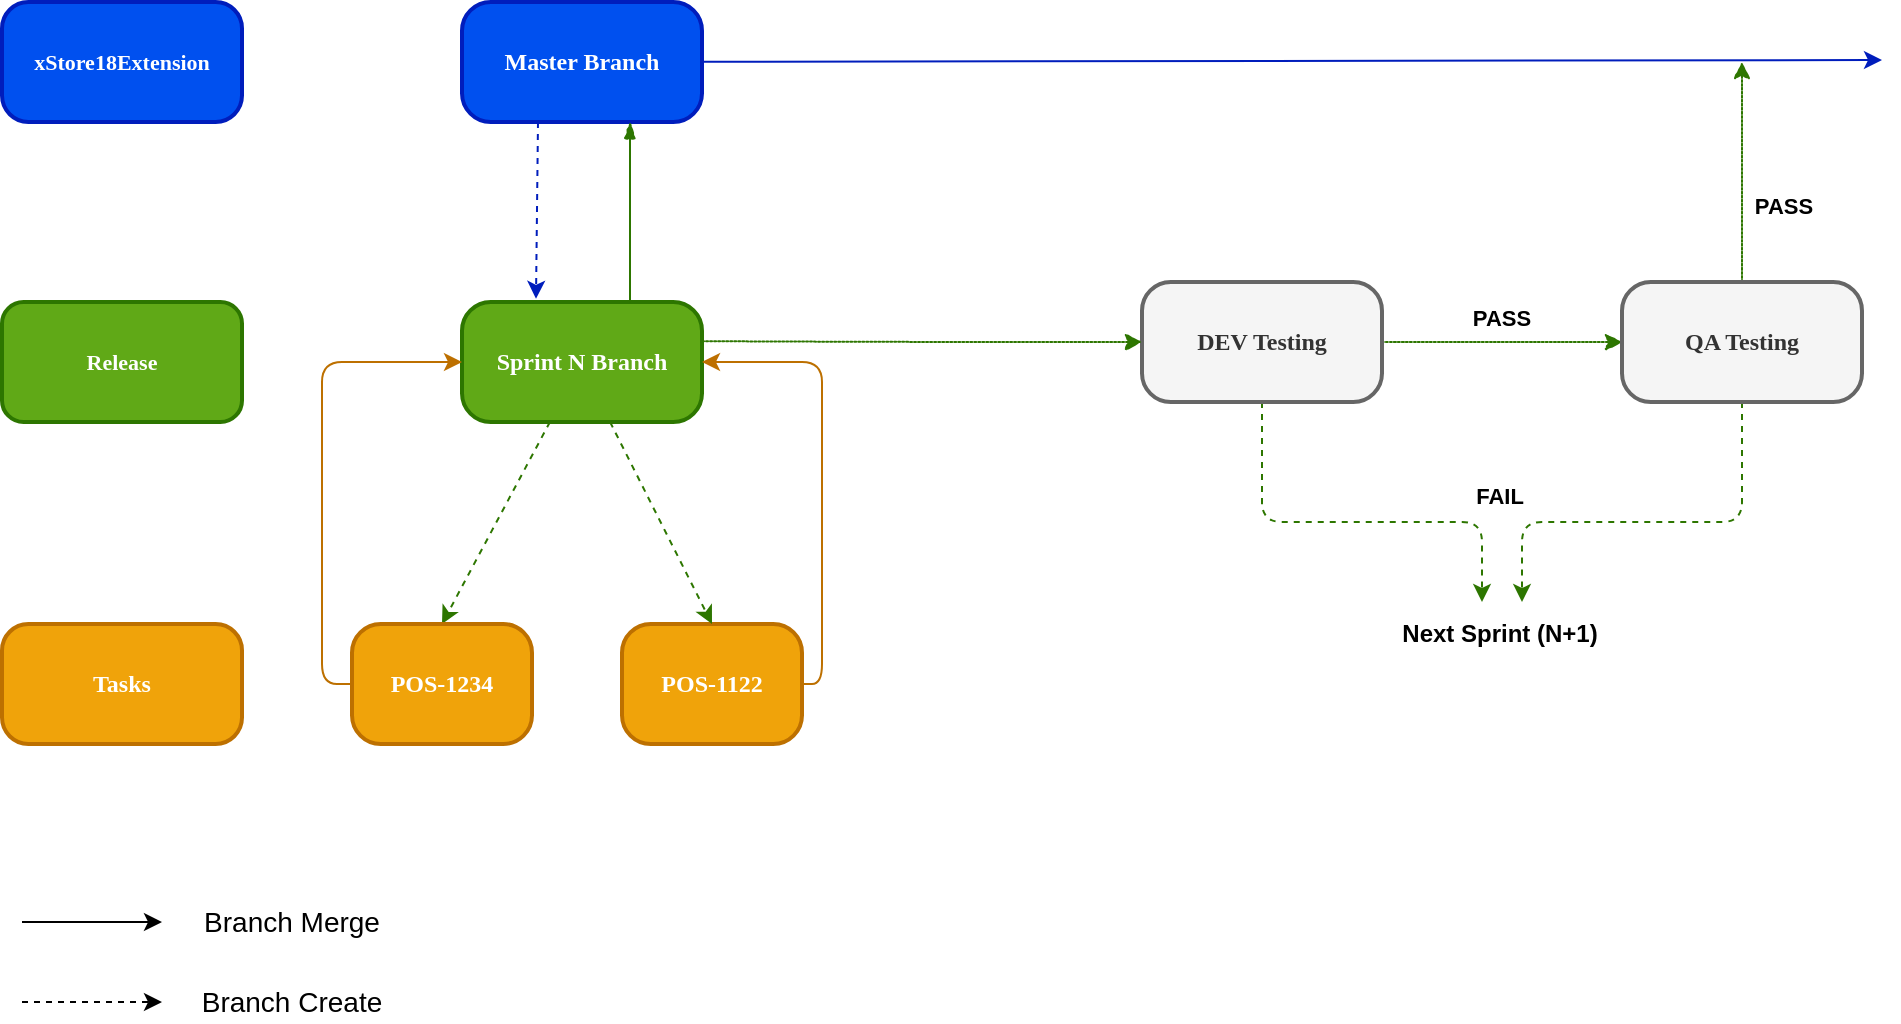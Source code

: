 <mxfile type="github" version="12.1.9" pages="1">
  <diagram id="58cdce13-f638-feb5-8d6f-7d28b1aa9fa0" name="Page-1">
    <mxGraphModel grid="1" background="#ffffff" dx="1408" dy="774" gridSize="10" guides="1" tooltips="1" connect="1" arrows="1" fold="1" page="1" pageScale="1" pageWidth="1100" pageHeight="850" math="0" shadow="0">
      <root>
        <mxCell id="0"/>
        <mxCell id="1" parent="0"/>
        <mxCell id="382b91b5511bd0f7-6" value="Master Branch" parent="1" style="rounded=1;whiteSpace=wrap;html=1;arcSize=24;fillColor=#0050ef;strokeColor=#001DBC;shadow=0;comic=0;labelBackgroundColor=none;fontFamily=Verdana;fontSize=12;align=center;fontColor=#ffffff;fontStyle=1;strokeWidth=2;" vertex="1">
          <mxGeometry as="geometry" x="240" y="60" width="120" height="60"/>
        </mxCell>
        <mxCell id="90gE-hkVv0tovnDi2PN2-2" source="382b91b5511bd0f7-6" value="" parent="1" style="endArrow=classic;html=1;fillColor=#0050ef;strokeColor=#001DBC;strokeWidth=1;" edge="1">
          <mxGeometry as="geometry" width="50" height="50" relative="1">
            <mxPoint as="sourcePoint" x="360" y="89"/>
            <mxPoint as="targetPoint" x="950" y="89"/>
          </mxGeometry>
        </mxCell>
        <mxCell id="90gE-hkVv0tovnDi2PN2-4" value="" parent="1" style="endArrow=classic;html=1;strokeWidth=1;exitX=0.5;exitY=1;exitDx=0;exitDy=0;fillColor=#0050ef;strokeColor=#001DBC;dashed=1;entryX=0.3;entryY=-0.027;entryDx=0;entryDy=0;entryPerimeter=0;" edge="1">
          <mxGeometry as="geometry" width="50" height="50" relative="1">
            <mxPoint as="sourcePoint" x="278" y="120"/>
            <mxPoint as="targetPoint" x="277.0" y="208.38"/>
          </mxGeometry>
        </mxCell>
        <mxCell id="90gE-hkVv0tovnDi2PN2-5" value="Sprint N Branch" parent="1" style="rounded=1;whiteSpace=wrap;html=1;arcSize=24;fillColor=#60a917;strokeColor=#2D7600;shadow=0;comic=0;labelBackgroundColor=none;fontFamily=Verdana;fontSize=12;align=center;fontColor=#ffffff;fontStyle=1;strokeWidth=2;" vertex="1">
          <mxGeometry as="geometry" x="240" y="210" width="120" height="60"/>
        </mxCell>
        <mxCell id="90gE-hkVv0tovnDi2PN2-7" value="" parent="1" style="comic=1;strokeWidth=1;endArrow=blockThin;html=1;fontFamily=Comic Sans MS;fontStyle=1;entryX=0.5;entryY=1;entryDx=0;entryDy=0;curved=1;fillColor=#60a917;strokeColor=#2D7600;" edge="1">
          <mxGeometry as="geometry" width="50" height="50" relative="1">
            <mxPoint as="sourcePoint" x="324" y="210"/>
            <mxPoint as="targetPoint" x="324" y="120"/>
          </mxGeometry>
        </mxCell>
        <mxCell id="90gE-hkVv0tovnDi2PN2-54" source="90gE-hkVv0tovnDi2PN2-15" value="" parent="1" style="edgeStyle=orthogonalEdgeStyle;curved=1;comic=1;jumpSize=0;orthogonalLoop=1;jettySize=auto;html=1;shadow=0;dashed=1;dashPattern=1 1;strokeColor=#2D7600;strokeWidth=1;fontSize=11;fillColor=#60a917;" edge="1" target="90gE-hkVv0tovnDi2PN2-53">
          <mxGeometry as="geometry" relative="1"/>
        </mxCell>
        <mxCell id="90gE-hkVv0tovnDi2PN2-70" source="90gE-hkVv0tovnDi2PN2-15" value="" parent="1" style="edgeStyle=orthogonalEdgeStyle;comic=0;jumpSize=0;orthogonalLoop=1;jettySize=auto;html=1;shadow=0;strokeColor=#2D7600;strokeWidth=1;fontSize=11;fontColor=#000000;rounded=1;fillColor=#60a917;endArrow=classic;endFill=1;dashed=1;" edge="1">
          <mxGeometry as="geometry" relative="1">
            <mxPoint as="targetPoint" x="750" y="360"/>
            <Array as="points">
              <mxPoint x="640" y="320"/>
              <mxPoint x="750" y="320"/>
            </Array>
          </mxGeometry>
        </mxCell>
        <mxCell id="90gE-hkVv0tovnDi2PN2-15" value="DEV Testing" parent="1" style="rounded=1;whiteSpace=wrap;html=1;arcSize=24;shadow=0;comic=0;labelBackgroundColor=none;fontFamily=Verdana;fontSize=12;align=center;fontStyle=1;strokeWidth=2;fillColor=#f5f5f5;strokeColor=#666666;fontColor=#333333;" vertex="1">
          <mxGeometry as="geometry" x="580" y="200" width="120" height="60"/>
        </mxCell>
        <mxCell id="90gE-hkVv0tovnDi2PN2-57" source="90gE-hkVv0tovnDi2PN2-53" value="" parent="1" style="edgeStyle=orthogonalEdgeStyle;curved=1;comic=1;jumpSize=0;orthogonalLoop=1;jettySize=auto;html=1;shadow=0;dashed=1;dashPattern=1 1;strokeColor=#2D7600;strokeWidth=1;fontSize=11;fillColor=#60a917;" edge="1">
          <mxGeometry as="geometry" relative="1">
            <mxPoint as="targetPoint" x="880" y="90"/>
          </mxGeometry>
        </mxCell>
        <mxCell id="90gE-hkVv0tovnDi2PN2-72" source="90gE-hkVv0tovnDi2PN2-53" value="" parent="1" style="edgeStyle=orthogonalEdgeStyle;rounded=1;comic=0;jumpSize=0;orthogonalLoop=1;jettySize=auto;html=1;shadow=0;dashed=1;endArrow=classic;endFill=1;strokeColor=#2D7600;strokeWidth=1;fontSize=11;fontColor=#000000;fillColor=#60a917;" edge="1">
          <mxGeometry as="geometry" relative="1">
            <mxPoint as="targetPoint" x="770" y="360"/>
            <Array as="points">
              <mxPoint x="880" y="320"/>
              <mxPoint x="770" y="320"/>
            </Array>
          </mxGeometry>
        </mxCell>
        <mxCell id="90gE-hkVv0tovnDi2PN2-53" value="QA Testing" parent="1" style="rounded=1;whiteSpace=wrap;html=1;arcSize=24;fillColor=#f5f5f5;strokeColor=#666666;shadow=0;comic=0;labelBackgroundColor=none;fontFamily=Verdana;fontSize=12;align=center;fontStyle=1;strokeWidth=2;fontColor=#333333;" vertex="1">
          <mxGeometry as="geometry" x="820" y="200" width="120" height="60"/>
        </mxCell>
        <mxCell id="90gE-hkVv0tovnDi2PN2-17" source="90gE-hkVv0tovnDi2PN2-5" value="" parent="1" style="endArrow=classic;html=1;strokeWidth=1;fillColor=#60a917;strokeColor=#2D7600;dashed=1;entryX=0.5;entryY=0;entryDx=0;entryDy=0;" edge="1" target="90gE-hkVv0tovnDi2PN2-18">
          <mxGeometry as="geometry" width="50" height="50" relative="1">
            <mxPoint as="sourcePoint" x="280" y="271"/>
            <mxPoint as="targetPoint" x="268" y="351"/>
          </mxGeometry>
        </mxCell>
        <mxCell id="90gE-hkVv0tovnDi2PN2-18" value="POS-1234" parent="1" style="rounded=1;whiteSpace=wrap;html=1;arcSize=24;fillColor=#f0a30a;strokeColor=#BD7000;shadow=0;comic=0;labelBackgroundColor=none;fontFamily=Verdana;fontSize=12;align=center;fontColor=#ffffff;fontStyle=1;strokeWidth=2;" vertex="1">
          <mxGeometry as="geometry" x="185" y="371" width="90" height="60"/>
        </mxCell>
        <mxCell id="90gE-hkVv0tovnDi2PN2-20" value="POS-1122" parent="1" style="rounded=1;whiteSpace=wrap;html=1;arcSize=24;fillColor=#f0a30a;strokeColor=#BD7000;shadow=0;comic=0;labelBackgroundColor=none;fontFamily=Verdana;fontSize=12;align=center;fontColor=#ffffff;fontStyle=1;strokeWidth=2;" vertex="1">
          <mxGeometry as="geometry" x="320" y="371" width="90" height="60"/>
        </mxCell>
        <mxCell id="90gE-hkVv0tovnDi2PN2-21" source="90gE-hkVv0tovnDi2PN2-5" value="" parent="1" style="endArrow=classic;html=1;shadow=0;dashed=1;strokeWidth=1;exitX=0.617;exitY=1;exitDx=0;exitDy=0;entryX=0.5;entryY=0;entryDx=0;entryDy=0;fillColor=#60a917;strokeColor=#2D7600;exitPerimeter=0;" edge="1" target="90gE-hkVv0tovnDi2PN2-20">
          <mxGeometry as="geometry" width="50" height="50" relative="1">
            <mxPoint as="sourcePoint" x="300" y="271"/>
            <mxPoint as="targetPoint" x="355" y="351"/>
          </mxGeometry>
        </mxCell>
        <mxCell id="90gE-hkVv0tovnDi2PN2-31" source="90gE-hkVv0tovnDi2PN2-18" value="" parent="1" style="edgeStyle=elbowEdgeStyle;elbow=horizontal;endArrow=classic;html=1;shadow=0;strokeWidth=1;exitX=0;exitY=0.5;exitDx=0;exitDy=0;fillColor=#f0a30a;strokeColor=#BD7000;" edge="1" target="90gE-hkVv0tovnDi2PN2-5">
          <mxGeometry as="geometry" width="50" height="50" relative="1">
            <mxPoint as="sourcePoint" x="185.176" y="381.088"/>
            <mxPoint as="targetPoint" x="230" y="241"/>
            <Array as="points">
              <mxPoint x="170" y="300"/>
              <mxPoint x="200" y="250"/>
              <mxPoint x="170" y="310"/>
              <mxPoint x="180" y="311"/>
            </Array>
          </mxGeometry>
        </mxCell>
        <mxCell id="90gE-hkVv0tovnDi2PN2-32" source="90gE-hkVv0tovnDi2PN2-20" value="" parent="1" style="edgeStyle=elbowEdgeStyle;elbow=horizontal;endArrow=classic;html=1;shadow=0;strokeWidth=1;fillColor=#f0a30a;strokeColor=#BD7000;entryX=1;entryY=0.5;entryDx=0;entryDy=0;" edge="1" target="90gE-hkVv0tovnDi2PN2-5">
          <mxGeometry as="geometry" width="50" height="50" relative="1">
            <mxPoint as="sourcePoint" x="404.088" y="381.088"/>
            <mxPoint as="targetPoint" x="355" y="240"/>
            <Array as="points">
              <mxPoint x="420" y="300"/>
              <mxPoint x="440" y="310"/>
              <mxPoint x="430" y="320"/>
              <mxPoint x="410" y="311"/>
            </Array>
          </mxGeometry>
        </mxCell>
        <mxCell id="90gE-hkVv0tovnDi2PN2-39" value="" parent="1" style="endArrow=classic;html=1;shadow=0;strokeWidth=1;fontSize=14;" edge="1">
          <mxGeometry as="geometry" width="50" height="50" relative="1">
            <mxPoint as="sourcePoint" x="20" y="520"/>
            <mxPoint as="targetPoint" x="90" y="520"/>
          </mxGeometry>
        </mxCell>
        <mxCell id="90gE-hkVv0tovnDi2PN2-40" value="" parent="1" style="endArrow=classic;html=1;shadow=0;strokeWidth=1;fontSize=14;dashed=1;" edge="1">
          <mxGeometry as="geometry" width="50" height="50" relative="1">
            <mxPoint as="sourcePoint" x="20" y="560"/>
            <mxPoint as="targetPoint" x="90" y="560"/>
          </mxGeometry>
        </mxCell>
        <mxCell id="90gE-hkVv0tovnDi2PN2-41" value="Branch Merge" parent="1" style="text;html=1;strokeColor=none;fillColor=none;align=center;verticalAlign=middle;whiteSpace=wrap;rounded=0;fontSize=14;" vertex="1">
          <mxGeometry as="geometry" x="100" y="510" width="110" height="20"/>
        </mxCell>
        <mxCell id="90gE-hkVv0tovnDi2PN2-42" value="Branch Create" parent="1" style="text;html=1;strokeColor=none;fillColor=none;align=center;verticalAlign=middle;whiteSpace=wrap;rounded=0;fontSize=14;" vertex="1">
          <mxGeometry as="geometry" x="100" y="550" width="110" height="20"/>
        </mxCell>
        <mxCell id="90gE-hkVv0tovnDi2PN2-44" value="xStore18Extension" parent="1" style="rounded=1;whiteSpace=wrap;html=1;arcSize=22;fillColor=#0050ef;strokeColor=#001DBC;shadow=0;comic=0;labelBackgroundColor=none;fontFamily=Verdana;fontSize=11;align=center;fontColor=#ffffff;fontStyle=1;strokeWidth=2;" vertex="1">
          <mxGeometry as="geometry" x="10" y="60" width="120" height="60"/>
        </mxCell>
        <mxCell id="90gE-hkVv0tovnDi2PN2-45" value="Release" parent="1" style="rounded=1;whiteSpace=wrap;html=1;arcSize=18;fillColor=#60a917;strokeColor=#2D7600;shadow=0;comic=0;labelBackgroundColor=none;fontFamily=Verdana;fontSize=11;align=center;fontColor=#ffffff;fontStyle=1;strokeWidth=2;" vertex="1">
          <mxGeometry as="geometry" x="10" y="210" width="120" height="60"/>
        </mxCell>
        <mxCell id="90gE-hkVv0tovnDi2PN2-49" value="Tasks" parent="1" style="rounded=1;whiteSpace=wrap;html=1;arcSize=22;fillColor=#f0a30a;strokeColor=#BD7000;shadow=0;comic=0;labelBackgroundColor=none;fontFamily=Verdana;fontSize=12;align=center;fontColor=#ffffff;fontStyle=1;strokeWidth=2;" vertex="1">
          <mxGeometry as="geometry" x="10" y="371" width="120" height="60"/>
        </mxCell>
        <mxCell id="90gE-hkVv0tovnDi2PN2-55" value="" parent="1" style="edgeStyle=orthogonalEdgeStyle;curved=1;comic=1;jumpSize=0;orthogonalLoop=1;jettySize=auto;html=1;shadow=0;dashed=1;dashPattern=1 1;strokeColor=#2D7600;strokeWidth=1;fontSize=11;entryX=0;entryY=0.5;entryDx=0;entryDy=0;fillColor=#60a917;" edge="1" target="90gE-hkVv0tovnDi2PN2-15">
          <mxGeometry as="geometry" relative="1">
            <mxPoint as="sourcePoint" x="360" y="229.588"/>
            <mxPoint as="targetPoint" x="649.882" y="229.588"/>
          </mxGeometry>
        </mxCell>
        <mxCell id="90gE-hkVv0tovnDi2PN2-58" value="PASS" parent="1" style="text;html=1;align=center;verticalAlign=middle;whiteSpace=wrap;rounded=0;fontSize=11;fontStyle=1;fontColor=#000000;" vertex="1">
          <mxGeometry as="geometry" x="740" y="208" width="40" height="20"/>
        </mxCell>
        <mxCell id="90gE-hkVv0tovnDi2PN2-63" value="" parent="1" style="shape=image;html=1;verticalAlign=top;verticalLabelPosition=bottom;labelBackgroundColor=#ffffff;imageAspect=0;aspect=fixed;image=https://cdn0.iconfinder.com/data/icons/zondicons/20/mood-happy-outline-128.png;strokeColor=#000000;strokeWidth=2;gradientColor=none;fontSize=11;fontColor=#69EBFF;" vertex="1">
          <mxGeometry as="geometry" x="749" y="189" width="22" height="22"/>
        </mxCell>
        <mxCell id="90gE-hkVv0tovnDi2PN2-64" value="" parent="1" style="shape=image;html=1;verticalAlign=top;verticalLabelPosition=bottom;labelBackgroundColor=#ffffff;imageAspect=0;aspect=fixed;image=https://cdn0.iconfinder.com/data/icons/zondicons/20/mood-happy-outline-128.png;strokeColor=#000000;strokeWidth=2;gradientColor=none;fontSize=11;fontColor=#69EBFF;" vertex="1">
          <mxGeometry as="geometry" x="890" y="130" width="22" height="22"/>
        </mxCell>
        <mxCell id="90gE-hkVv0tovnDi2PN2-67" value="PASS" parent="1" style="text;html=1;align=center;verticalAlign=middle;whiteSpace=wrap;rounded=0;fontSize=11;fontStyle=1;fontColor=#000000;" vertex="1">
          <mxGeometry as="geometry" x="881" y="152" width="40" height="20"/>
        </mxCell>
        <mxCell id="90gE-hkVv0tovnDi2PN2-73" value="" parent="1" style="shape=image;html=1;verticalAlign=top;verticalLabelPosition=bottom;labelBackgroundColor=#ffffff;imageAspect=0;aspect=fixed;image=https://cdn1.iconfinder.com/data/icons/free-98-icons/32/sad-128.png;strokeColor=#000000;strokeWidth=2;gradientColor=none;fontSize=11;fontColor=#000000;" vertex="1">
          <mxGeometry as="geometry" x="743" y="270" width="27" height="27"/>
        </mxCell>
        <mxCell id="90gE-hkVv0tovnDi2PN2-74" value="FAIL" parent="1" style="text;html=1;align=center;verticalAlign=middle;whiteSpace=wrap;rounded=0;fontSize=11;fontStyle=1;fontColor=#000000;" vertex="1">
          <mxGeometry as="geometry" x="738.5" y="297" width="40" height="20"/>
        </mxCell>
        <mxCell id="90gE-hkVv0tovnDi2PN2-78" value="Next Sprint (N+1)" parent="1" style="text;html=1;strokeColor=none;fillColor=none;align=center;verticalAlign=middle;whiteSpace=wrap;rounded=0;fontSize=12;fontColor=#000000;fontStyle=1" vertex="1">
          <mxGeometry as="geometry" x="703.5" y="366" width="110" height="20"/>
        </mxCell>
      </root>
    </mxGraphModel>
  </diagram>
</mxfile>
